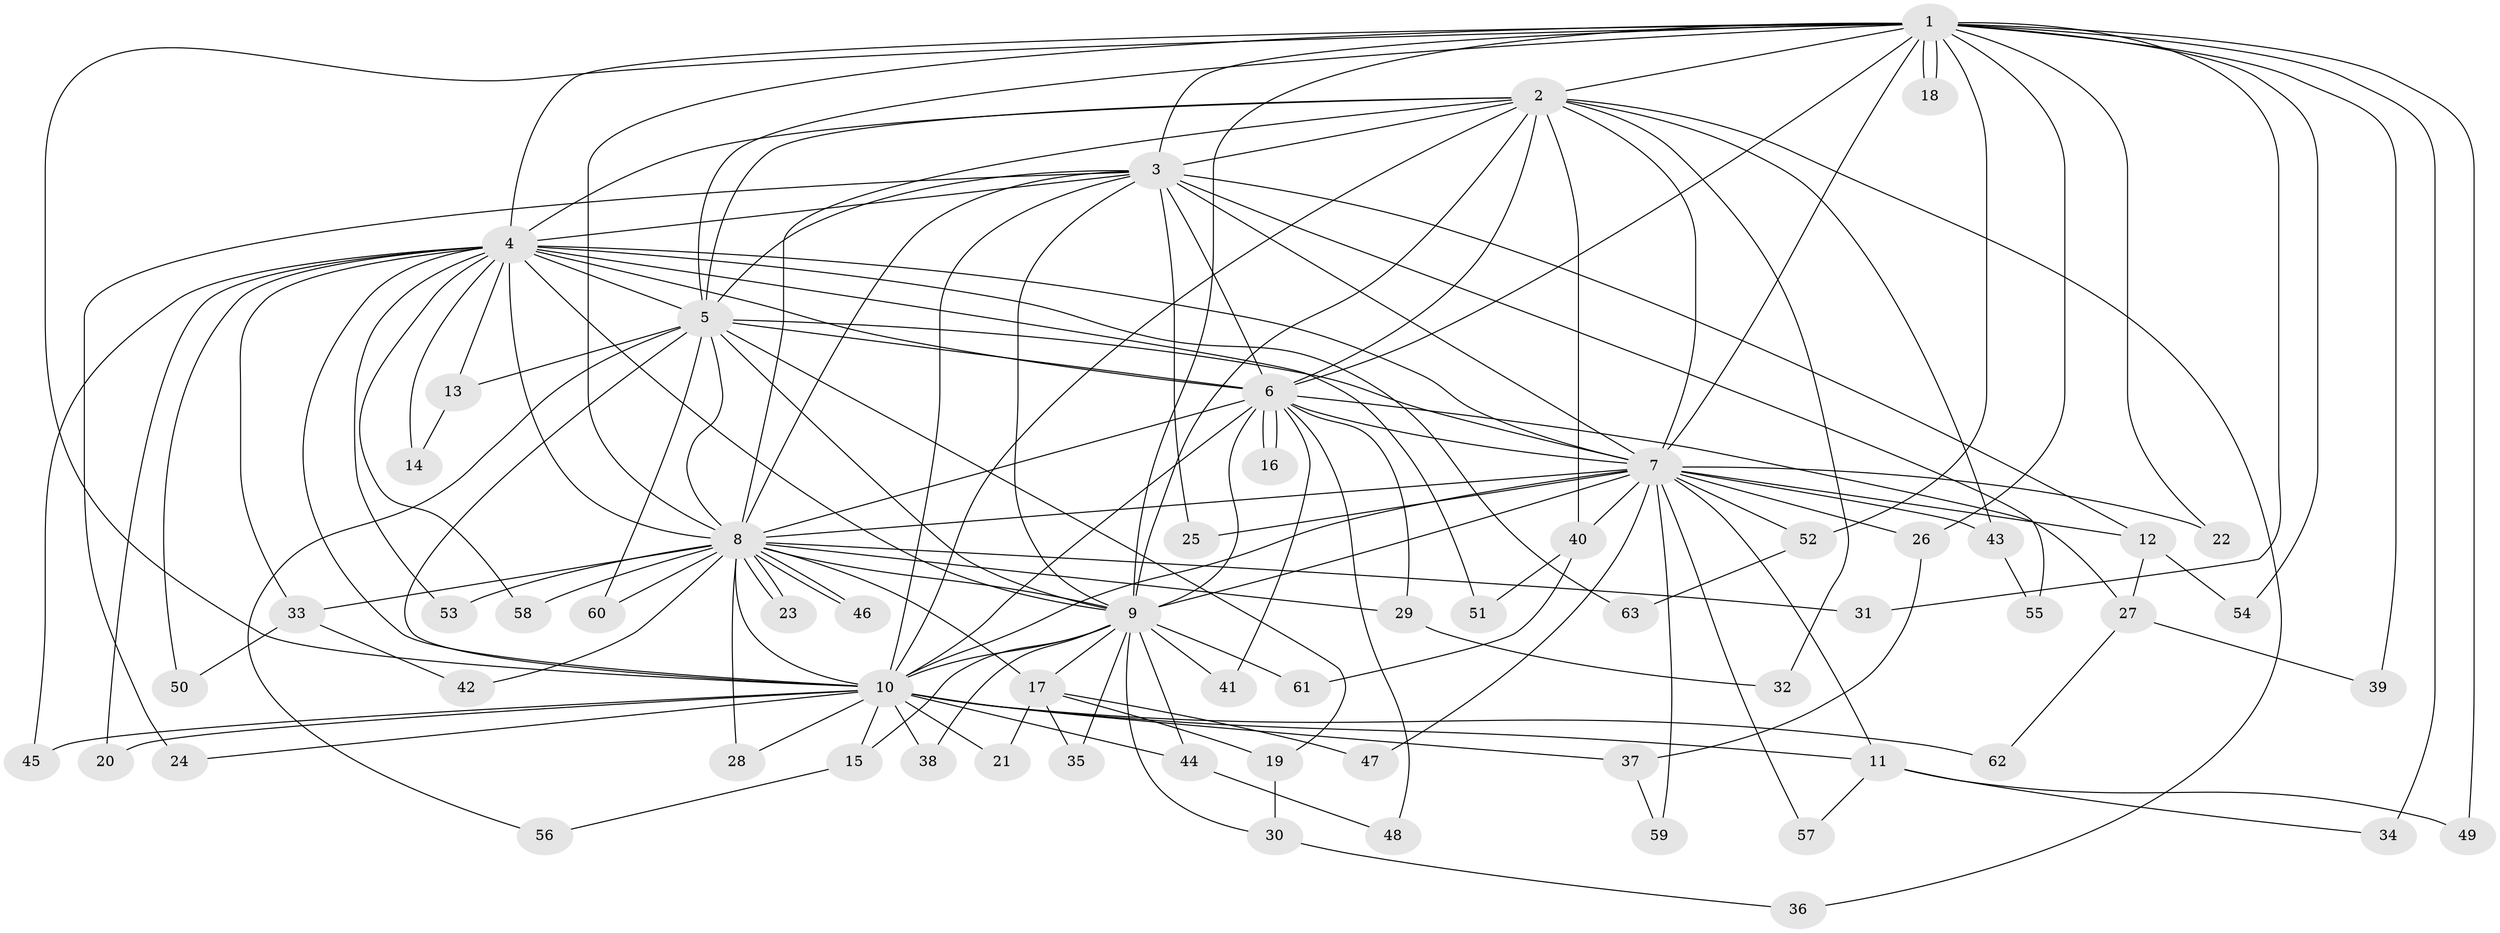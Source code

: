 // coarse degree distribution, {15: 0.022222222222222223, 13: 0.022222222222222223, 22: 0.022222222222222223, 11: 0.022222222222222223, 20: 0.022222222222222223, 18: 0.022222222222222223, 19: 0.022222222222222223, 4: 0.06666666666666667, 2: 0.6, 3: 0.15555555555555556, 5: 0.022222222222222223}
// Generated by graph-tools (version 1.1) at 2025/23/03/03/25 07:23:47]
// undirected, 63 vertices, 151 edges
graph export_dot {
graph [start="1"]
  node [color=gray90,style=filled];
  1;
  2;
  3;
  4;
  5;
  6;
  7;
  8;
  9;
  10;
  11;
  12;
  13;
  14;
  15;
  16;
  17;
  18;
  19;
  20;
  21;
  22;
  23;
  24;
  25;
  26;
  27;
  28;
  29;
  30;
  31;
  32;
  33;
  34;
  35;
  36;
  37;
  38;
  39;
  40;
  41;
  42;
  43;
  44;
  45;
  46;
  47;
  48;
  49;
  50;
  51;
  52;
  53;
  54;
  55;
  56;
  57;
  58;
  59;
  60;
  61;
  62;
  63;
  1 -- 2;
  1 -- 3;
  1 -- 4;
  1 -- 5;
  1 -- 6;
  1 -- 7;
  1 -- 8;
  1 -- 9;
  1 -- 10;
  1 -- 18;
  1 -- 18;
  1 -- 22;
  1 -- 26;
  1 -- 31;
  1 -- 34;
  1 -- 39;
  1 -- 49;
  1 -- 52;
  1 -- 54;
  2 -- 3;
  2 -- 4;
  2 -- 5;
  2 -- 6;
  2 -- 7;
  2 -- 8;
  2 -- 9;
  2 -- 10;
  2 -- 32;
  2 -- 36;
  2 -- 40;
  2 -- 43;
  3 -- 4;
  3 -- 5;
  3 -- 6;
  3 -- 7;
  3 -- 8;
  3 -- 9;
  3 -- 10;
  3 -- 12;
  3 -- 24;
  3 -- 25;
  3 -- 55;
  4 -- 5;
  4 -- 6;
  4 -- 7;
  4 -- 8;
  4 -- 9;
  4 -- 10;
  4 -- 13;
  4 -- 14;
  4 -- 20;
  4 -- 33;
  4 -- 45;
  4 -- 50;
  4 -- 51;
  4 -- 53;
  4 -- 58;
  4 -- 63;
  5 -- 6;
  5 -- 7;
  5 -- 8;
  5 -- 9;
  5 -- 10;
  5 -- 13;
  5 -- 19;
  5 -- 56;
  5 -- 60;
  6 -- 7;
  6 -- 8;
  6 -- 9;
  6 -- 10;
  6 -- 16;
  6 -- 16;
  6 -- 27;
  6 -- 29;
  6 -- 41;
  6 -- 48;
  7 -- 8;
  7 -- 9;
  7 -- 10;
  7 -- 11;
  7 -- 12;
  7 -- 22;
  7 -- 25;
  7 -- 26;
  7 -- 40;
  7 -- 43;
  7 -- 47;
  7 -- 52;
  7 -- 57;
  7 -- 59;
  8 -- 9;
  8 -- 10;
  8 -- 17;
  8 -- 23;
  8 -- 23;
  8 -- 28;
  8 -- 29;
  8 -- 31;
  8 -- 33;
  8 -- 42;
  8 -- 46;
  8 -- 46;
  8 -- 53;
  8 -- 58;
  8 -- 60;
  9 -- 10;
  9 -- 15;
  9 -- 17;
  9 -- 30;
  9 -- 35;
  9 -- 38;
  9 -- 41;
  9 -- 44;
  9 -- 61;
  10 -- 11;
  10 -- 15;
  10 -- 20;
  10 -- 21;
  10 -- 24;
  10 -- 28;
  10 -- 37;
  10 -- 38;
  10 -- 44;
  10 -- 45;
  10 -- 62;
  11 -- 34;
  11 -- 49;
  11 -- 57;
  12 -- 27;
  12 -- 54;
  13 -- 14;
  15 -- 56;
  17 -- 19;
  17 -- 21;
  17 -- 35;
  17 -- 47;
  19 -- 30;
  26 -- 37;
  27 -- 39;
  27 -- 62;
  29 -- 32;
  30 -- 36;
  33 -- 42;
  33 -- 50;
  37 -- 59;
  40 -- 51;
  40 -- 61;
  43 -- 55;
  44 -- 48;
  52 -- 63;
}
